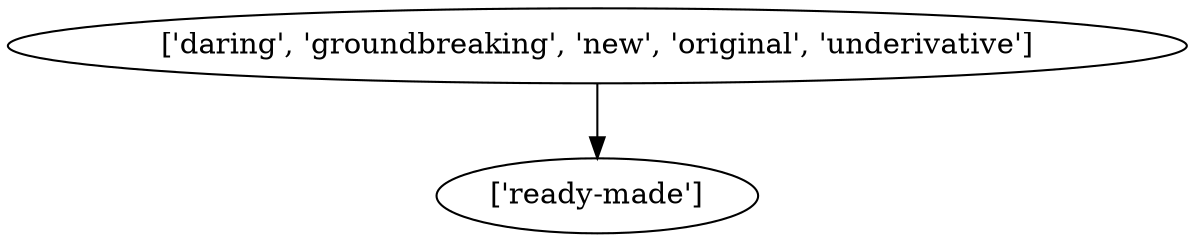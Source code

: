 strict digraph  {
	"['daring', 'groundbreaking', 'new', 'original', 'underivative']" -> "['ready-made']";
}
